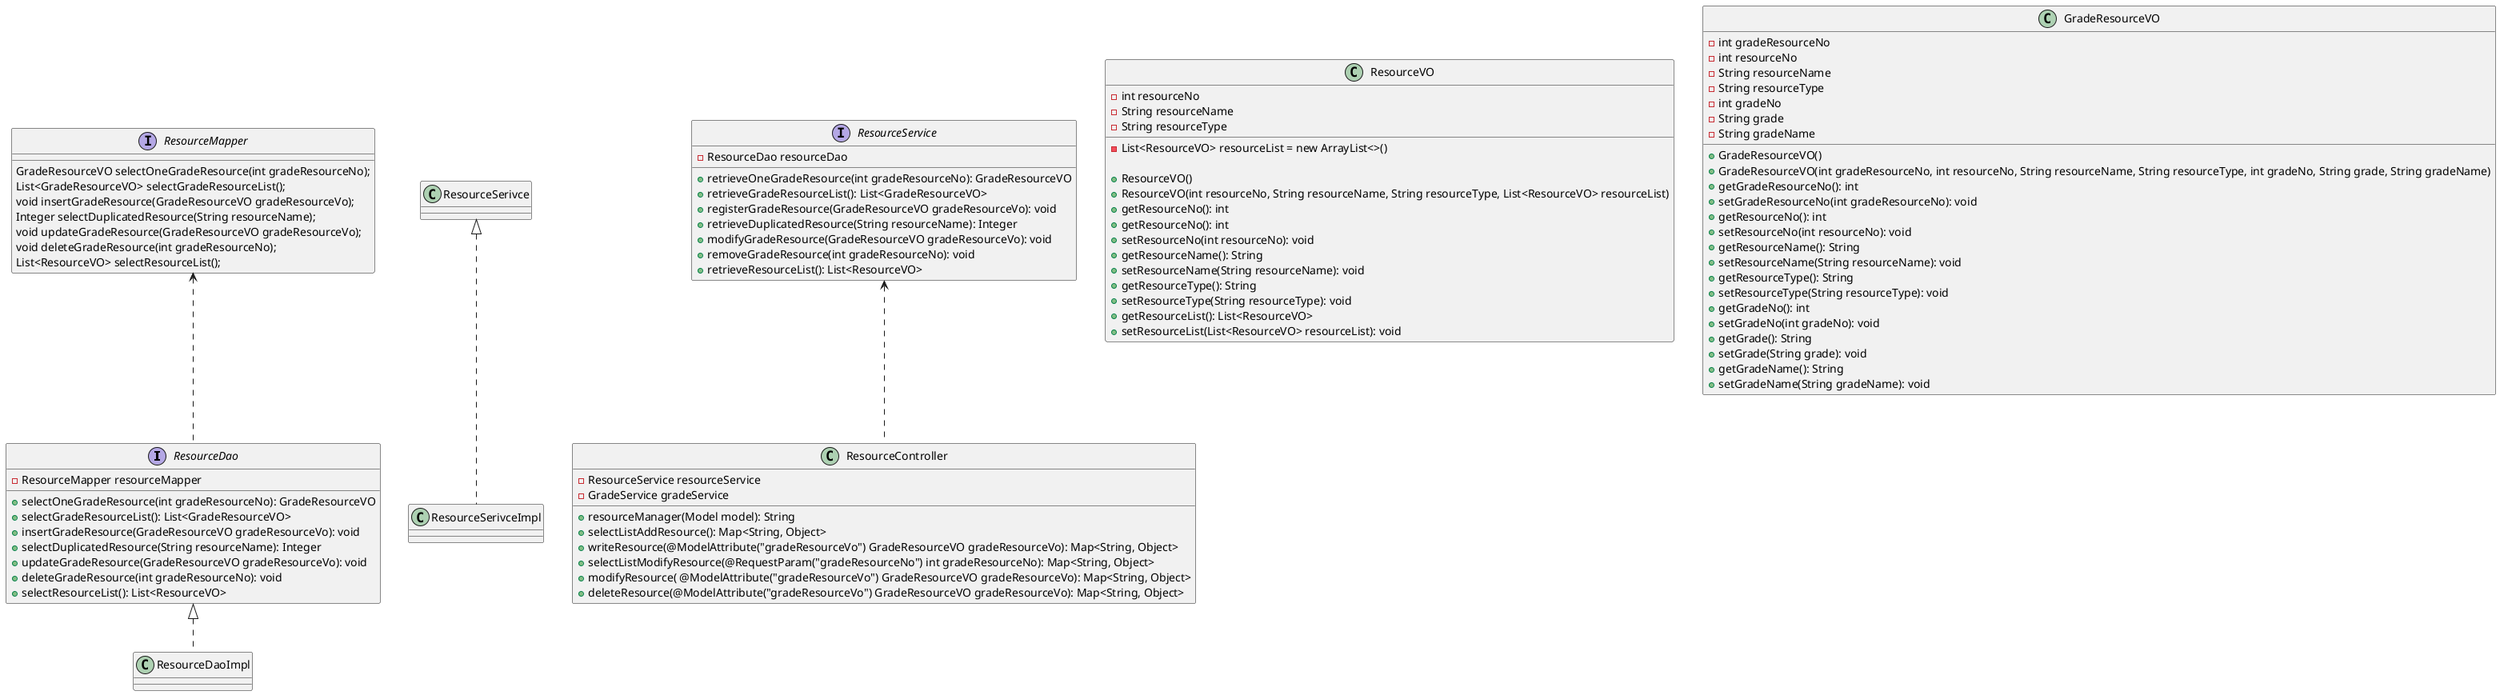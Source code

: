 @startuml
'https://plantuml.com/class-diagram

'구현
' -------------- Dao -------------------
ResourceDao <|.. ResourceDaoImpl
' -------------- Service -------------------
ResourceSerivce <|.. ResourceSerivceImpl

ResourceMapper <.. ResourceDao

ResourceService <.. ResourceController


interface ResourceMapper{
GradeResourceVO selectOneGradeResource(int gradeResourceNo);
List<GradeResourceVO> selectGradeResourceList();
void insertGradeResource(GradeResourceVO gradeResourceVo);
Integer selectDuplicatedResource(String resourceName);
void updateGradeResource(GradeResourceVO gradeResourceVo);
void deleteGradeResource(int gradeResourceNo);
List<ResourceVO> selectResourceList();
}

class ResourceVO{
- int resourceNo
- String resourceName
- String resourceType
- List<ResourceVO> resourceList = new ArrayList<>()

+ ResourceVO()
+ ResourceVO(int resourceNo, String resourceName, String resourceType, List<ResourceVO> resourceList)
+ getResourceNo(): int
+ getResourceNo(): int
+ setResourceNo(int resourceNo): void
+ getResourceName(): String
+ setResourceName(String resourceName): void
+ getResourceType(): String
+ setResourceType(String resourceType): void
+ getResourceList(): List<ResourceVO>
+ setResourceList(List<ResourceVO> resourceList): void
}

class GradeResourceVO{
- int gradeResourceNo
- int resourceNo
- String resourceName
- String resourceType
- int gradeNo
- String grade
- String gradeName

+ GradeResourceVO()
+ GradeResourceVO(int gradeResourceNo, int resourceNo, String resourceName, String resourceType, int gradeNo, String grade, String gradeName)
+ getGradeResourceNo(): int
+ setGradeResourceNo(int gradeResourceNo): void
+ getResourceNo(): int
+ setResourceNo(int resourceNo): void
+ getResourceName(): String
+ setResourceName(String resourceName): void
+ getResourceType(): String
+ setResourceType(String resourceType): void
+ getGradeNo(): int
+ setGradeNo(int gradeNo): void
+ getGrade(): String
+ setGrade(String grade): void
+ getGradeName(): String
+ setGradeName(String gradeName): void
}

interface ResourceDao{
- ResourceMapper resourceMapper

+ selectOneGradeResource(int gradeResourceNo): GradeResourceVO
+ selectGradeResourceList(): List<GradeResourceVO>
+ insertGradeResource(GradeResourceVO gradeResourceVo): void
+ selectDuplicatedResource(String resourceName): Integer
+ updateGradeResource(GradeResourceVO gradeResourceVo): void
+ deleteGradeResource(int gradeResourceNo): void
+ selectResourceList(): List<ResourceVO>
}

class ResourceDaoImpl

interface ResourceService{
- ResourceDao resourceDao

+ retrieveOneGradeResource(int gradeResourceNo): GradeResourceVO
+ retrieveGradeResourceList(): List<GradeResourceVO>
+ registerGradeResource(GradeResourceVO gradeResourceVo): void
+ retrieveDuplicatedResource(String resourceName): Integer
+ modifyGradeResource(GradeResourceVO gradeResourceVo): void
+ removeGradeResource(int gradeResourceNo): void
+ retrieveResourceList(): List<ResourceVO>
}

class ResourceSerivceImpl

class ResourceController{
- ResourceService resourceService
- GradeService gradeService

+ resourceManager(Model model): String
+ selectListAddResource(): Map<String, Object>
+ writeResource(@ModelAttribute("gradeResourceVo") GradeResourceVO gradeResourceVo): Map<String, Object>
+ selectListModifyResource(@RequestParam("gradeResourceNo") int gradeResourceNo): Map<String, Object>
+ modifyResource( @ModelAttribute("gradeResourceVo") GradeResourceVO gradeResourceVo): Map<String, Object>
+ deleteResource(@ModelAttribute("gradeResourceVo") GradeResourceVO gradeResourceVo): Map<String, Object>
}

@enduml